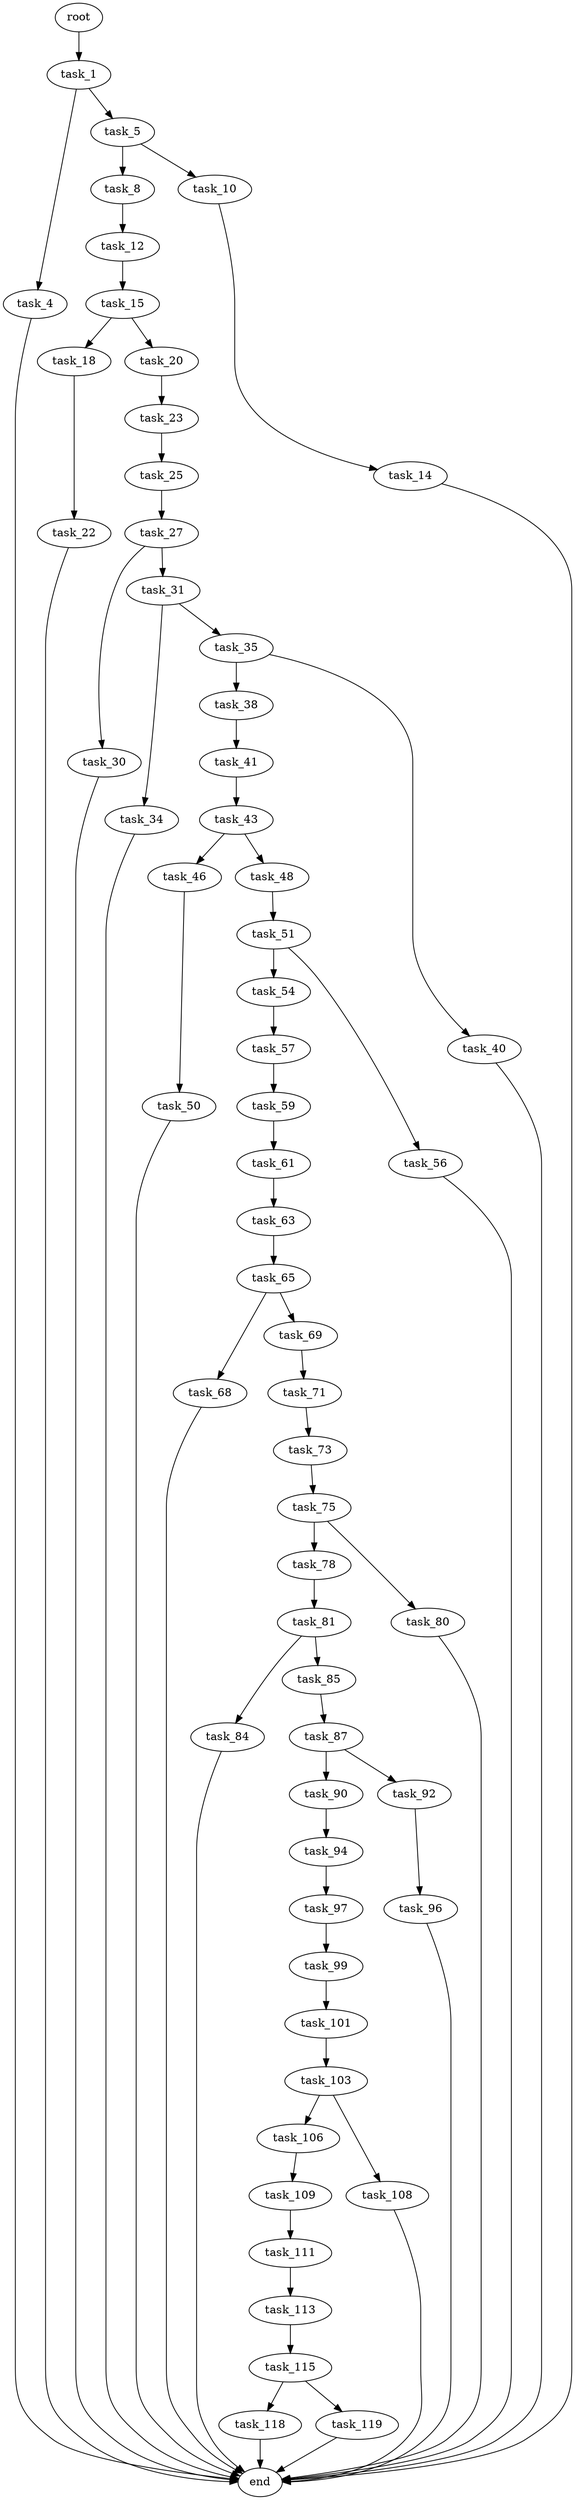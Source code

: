 digraph G {
  root [size="0.000000"];
  task_1 [size="44696768464.000000"];
  task_4 [size="28991029248.000000"];
  task_5 [size="68719476736.000000"];
  task_8 [size="28991029248.000000"];
  task_10 [size="368293445632.000000"];
  task_12 [size="143826687479.000000"];
  task_14 [size="13119539536.000000"];
  task_15 [size="19501517522.000000"];
  task_18 [size="28991029248.000000"];
  task_20 [size="12029755673.000000"];
  task_22 [size="782757789696.000000"];
  task_23 [size="33528315493.000000"];
  task_25 [size="23546370809.000000"];
  task_27 [size="53560352162.000000"];
  task_30 [size="583741970092.000000"];
  task_31 [size="1721736816.000000"];
  task_34 [size="766525493989.000000"];
  task_35 [size="246219763888.000000"];
  task_38 [size="42058890923.000000"];
  task_40 [size="64413848647.000000"];
  task_41 [size="231928233984.000000"];
  task_43 [size="23775729875.000000"];
  task_46 [size="8589934592.000000"];
  task_48 [size="10206359949.000000"];
  task_50 [size="14025478574.000000"];
  task_51 [size="35047935935.000000"];
  task_54 [size="8364771444.000000"];
  task_56 [size="6772787876.000000"];
  task_57 [size="452460398363.000000"];
  task_59 [size="43800253247.000000"];
  task_61 [size="5434142494.000000"];
  task_63 [size="1073741824000.000000"];
  task_65 [size="3145004672.000000"];
  task_68 [size="345919922360.000000"];
  task_69 [size="816466940551.000000"];
  task_71 [size="5540676096.000000"];
  task_73 [size="48634518250.000000"];
  task_75 [size="328614110355.000000"];
  task_78 [size="8589934592.000000"];
  task_80 [size="6562094299.000000"];
  task_81 [size="28991029248.000000"];
  task_84 [size="254143806610.000000"];
  task_85 [size="68719476736.000000"];
  task_87 [size="35091292868.000000"];
  task_90 [size="1073741824000.000000"];
  task_92 [size="299568493742.000000"];
  task_94 [size="16632330993.000000"];
  task_96 [size="2690346616.000000"];
  task_97 [size="1336598563.000000"];
  task_99 [size="310121244555.000000"];
  task_101 [size="134217728000.000000"];
  task_103 [size="4051017269.000000"];
  task_106 [size="17735403639.000000"];
  task_108 [size="2870717071.000000"];
  task_109 [size="40909369980.000000"];
  task_111 [size="972777211296.000000"];
  task_113 [size="36704418076.000000"];
  task_115 [size="1073741824000.000000"];
  task_118 [size="526864045863.000000"];
  task_119 [size="173858681059.000000"];
  end [size="0.000000"];

  root -> task_1 [size="1.000000"];
  task_1 -> task_4 [size="33554432.000000"];
  task_1 -> task_5 [size="33554432.000000"];
  task_4 -> end [size="1.000000"];
  task_5 -> task_8 [size="134217728.000000"];
  task_5 -> task_10 [size="134217728.000000"];
  task_8 -> task_12 [size="75497472.000000"];
  task_10 -> task_14 [size="411041792.000000"];
  task_12 -> task_15 [size="134217728.000000"];
  task_14 -> end [size="1.000000"];
  task_15 -> task_18 [size="536870912.000000"];
  task_15 -> task_20 [size="536870912.000000"];
  task_18 -> task_22 [size="75497472.000000"];
  task_20 -> task_23 [size="209715200.000000"];
  task_22 -> end [size="1.000000"];
  task_23 -> task_25 [size="33554432.000000"];
  task_25 -> task_27 [size="75497472.000000"];
  task_27 -> task_30 [size="838860800.000000"];
  task_27 -> task_31 [size="838860800.000000"];
  task_30 -> end [size="1.000000"];
  task_31 -> task_34 [size="75497472.000000"];
  task_31 -> task_35 [size="75497472.000000"];
  task_34 -> end [size="1.000000"];
  task_35 -> task_38 [size="209715200.000000"];
  task_35 -> task_40 [size="209715200.000000"];
  task_38 -> task_41 [size="134217728.000000"];
  task_40 -> end [size="1.000000"];
  task_41 -> task_43 [size="301989888.000000"];
  task_43 -> task_46 [size="536870912.000000"];
  task_43 -> task_48 [size="536870912.000000"];
  task_46 -> task_50 [size="33554432.000000"];
  task_48 -> task_51 [size="209715200.000000"];
  task_50 -> end [size="1.000000"];
  task_51 -> task_54 [size="679477248.000000"];
  task_51 -> task_56 [size="679477248.000000"];
  task_54 -> task_57 [size="536870912.000000"];
  task_56 -> end [size="1.000000"];
  task_57 -> task_59 [size="838860800.000000"];
  task_59 -> task_61 [size="75497472.000000"];
  task_61 -> task_63 [size="134217728.000000"];
  task_63 -> task_65 [size="838860800.000000"];
  task_65 -> task_68 [size="75497472.000000"];
  task_65 -> task_69 [size="75497472.000000"];
  task_68 -> end [size="1.000000"];
  task_69 -> task_71 [size="838860800.000000"];
  task_71 -> task_73 [size="209715200.000000"];
  task_73 -> task_75 [size="134217728.000000"];
  task_75 -> task_78 [size="209715200.000000"];
  task_75 -> task_80 [size="209715200.000000"];
  task_78 -> task_81 [size="33554432.000000"];
  task_80 -> end [size="1.000000"];
  task_81 -> task_84 [size="75497472.000000"];
  task_81 -> task_85 [size="75497472.000000"];
  task_84 -> end [size="1.000000"];
  task_85 -> task_87 [size="134217728.000000"];
  task_87 -> task_90 [size="75497472.000000"];
  task_87 -> task_92 [size="75497472.000000"];
  task_90 -> task_94 [size="838860800.000000"];
  task_92 -> task_96 [size="411041792.000000"];
  task_94 -> task_97 [size="301989888.000000"];
  task_96 -> end [size="1.000000"];
  task_97 -> task_99 [size="33554432.000000"];
  task_99 -> task_101 [size="209715200.000000"];
  task_101 -> task_103 [size="209715200.000000"];
  task_103 -> task_106 [size="134217728.000000"];
  task_103 -> task_108 [size="134217728.000000"];
  task_106 -> task_109 [size="536870912.000000"];
  task_108 -> end [size="1.000000"];
  task_109 -> task_111 [size="33554432.000000"];
  task_111 -> task_113 [size="679477248.000000"];
  task_113 -> task_115 [size="838860800.000000"];
  task_115 -> task_118 [size="838860800.000000"];
  task_115 -> task_119 [size="838860800.000000"];
  task_118 -> end [size="1.000000"];
  task_119 -> end [size="1.000000"];
}
